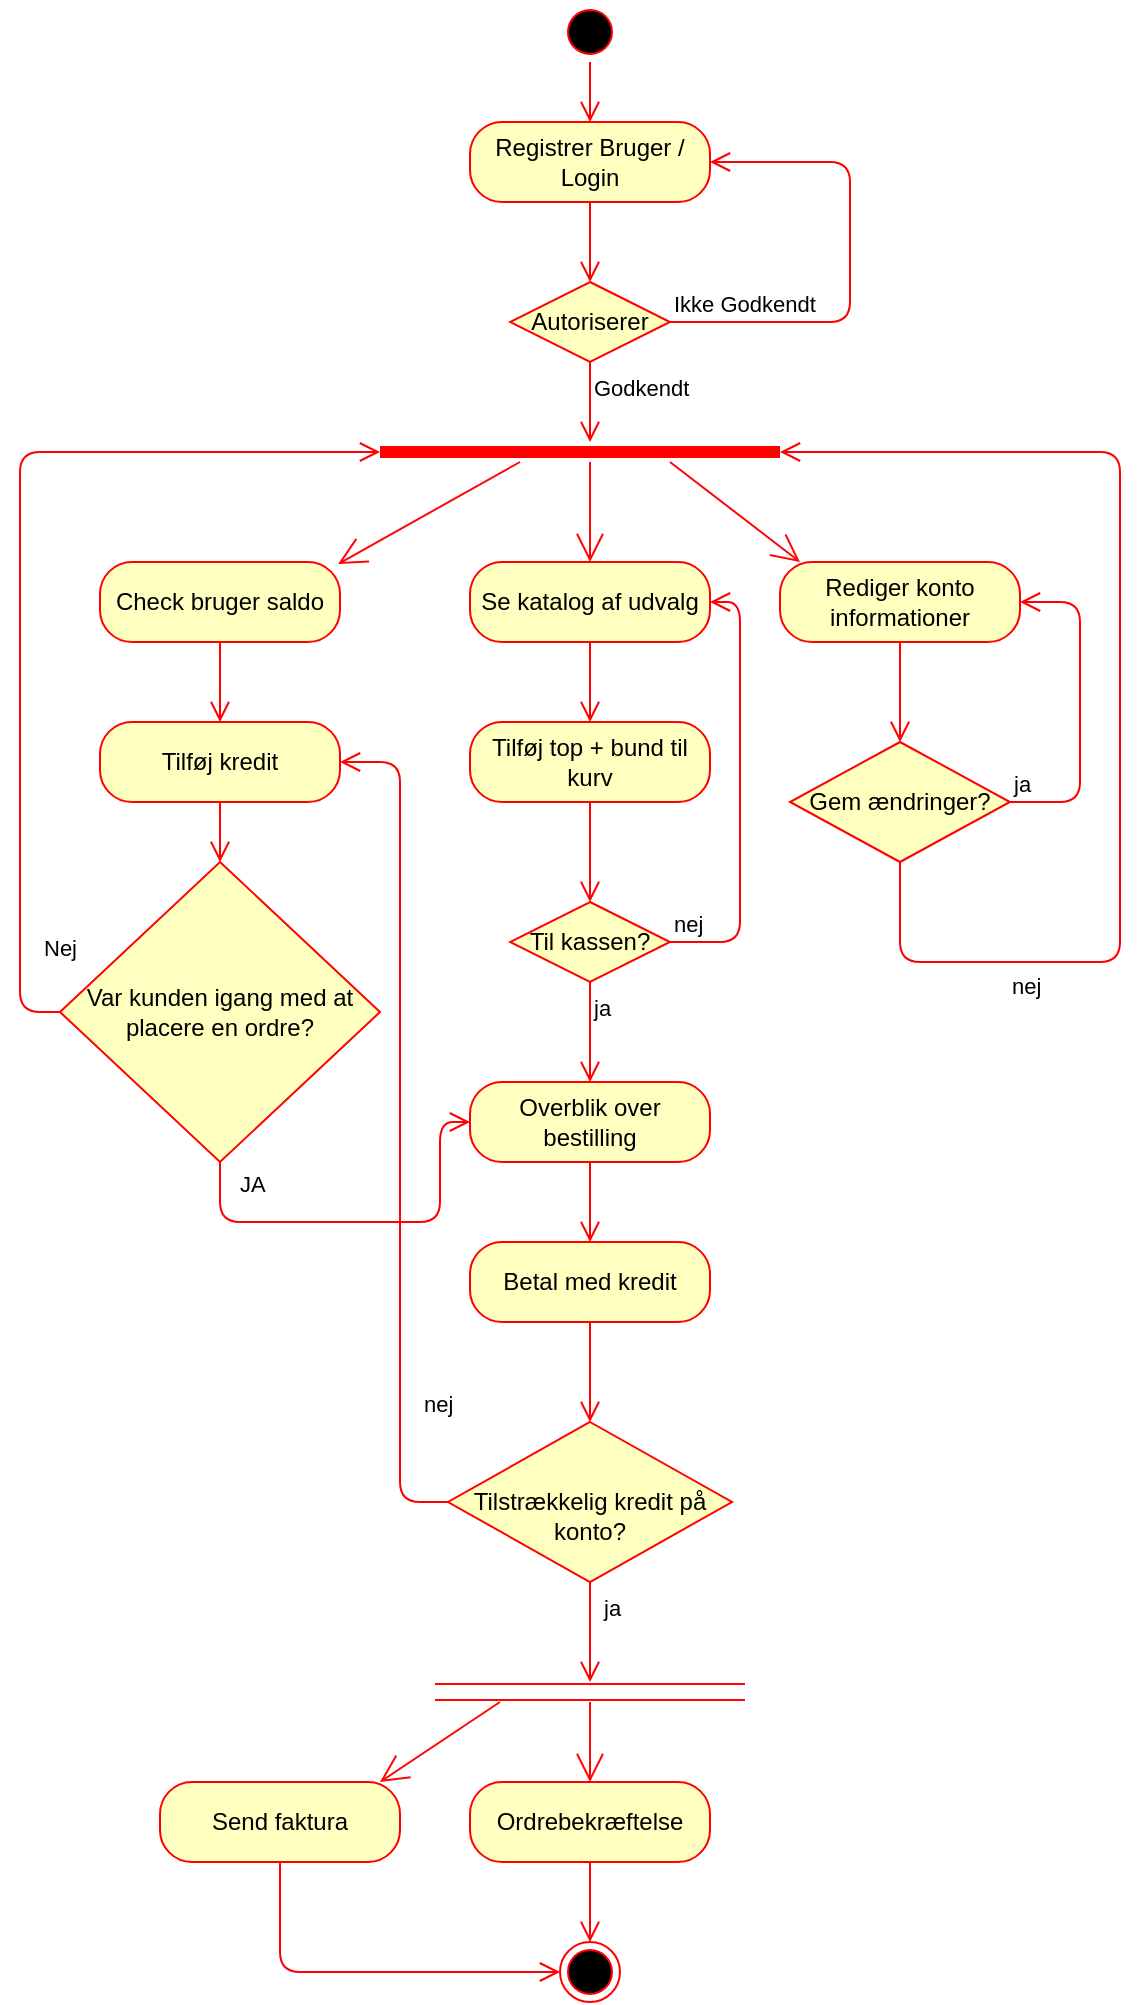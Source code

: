 <mxfile version="12.1.3" type="google" pages="1"><diagram id="BHIDL1DL6a8H2Fus9jLK" name="Page-1"><mxGraphModel dx="1600" dy="785" grid="1" gridSize="10" guides="1" tooltips="1" connect="1" arrows="1" fold="1" page="1" pageScale="1" pageWidth="850" pageHeight="1100" math="0" shadow="0"><root><mxCell id="0"/><mxCell id="1" parent="0"/><mxCell id="HBtQ0lTCj_vWH9rldzQW-1" value="Registrer Bruger / Login" style="rounded=1;whiteSpace=wrap;html=1;arcSize=40;fontColor=#000000;fillColor=#ffffc0;strokeColor=#ff0000;" parent="1" vertex="1"><mxGeometry x="365" y="130" width="120" height="40" as="geometry"/></mxCell><mxCell id="HBtQ0lTCj_vWH9rldzQW-2" value="" style="edgeStyle=orthogonalEdgeStyle;html=1;verticalAlign=bottom;endArrow=open;endSize=8;strokeColor=#ff0000;" parent="1" source="HBtQ0lTCj_vWH9rldzQW-1" edge="1"><mxGeometry relative="1" as="geometry"><mxPoint x="425" y="210" as="targetPoint"/></mxGeometry></mxCell><mxCell id="HBtQ0lTCj_vWH9rldzQW-5" value="Autoriserer" style="rhombus;whiteSpace=wrap;html=1;fillColor=#ffffc0;strokeColor=#ff0000;" parent="1" vertex="1"><mxGeometry x="385" y="210" width="80" height="40" as="geometry"/></mxCell><mxCell id="HBtQ0lTCj_vWH9rldzQW-6" value="Ikke Godkendt" style="edgeStyle=orthogonalEdgeStyle;html=1;align=left;verticalAlign=bottom;endArrow=open;endSize=8;strokeColor=#ff0000;entryX=1;entryY=0.5;entryDx=0;entryDy=0;exitX=1;exitY=0.5;exitDx=0;exitDy=0;" parent="1" source="HBtQ0lTCj_vWH9rldzQW-5" target="HBtQ0lTCj_vWH9rldzQW-1" edge="1"><mxGeometry x="-1" relative="1" as="geometry"><mxPoint x="565" y="310" as="targetPoint"/><Array as="points"><mxPoint x="555" y="230"/><mxPoint x="555" y="150"/></Array></mxGeometry></mxCell><mxCell id="HBtQ0lTCj_vWH9rldzQW-7" value="Godkendt" style="edgeStyle=orthogonalEdgeStyle;html=1;align=left;verticalAlign=top;endArrow=open;endSize=8;strokeColor=#ff0000;" parent="1" source="HBtQ0lTCj_vWH9rldzQW-5" edge="1"><mxGeometry x="-1" relative="1" as="geometry"><mxPoint x="425" y="290" as="targetPoint"/><Array as="points"><mxPoint x="425" y="280"/></Array></mxGeometry></mxCell><mxCell id="HBtQ0lTCj_vWH9rldzQW-10" value="Check bruger saldo" style="rounded=1;whiteSpace=wrap;html=1;arcSize=40;fontColor=#000000;fillColor=#ffffc0;strokeColor=#ff0000;" parent="1" vertex="1"><mxGeometry x="180" y="350" width="120" height="40" as="geometry"/></mxCell><mxCell id="HBtQ0lTCj_vWH9rldzQW-11" value="" style="edgeStyle=orthogonalEdgeStyle;html=1;verticalAlign=bottom;endArrow=open;endSize=8;strokeColor=#ff0000;shadow=0;exitX=0.5;exitY=1;exitDx=0;exitDy=0;" parent="1" source="HBtQ0lTCj_vWH9rldzQW-10" edge="1"><mxGeometry relative="1" as="geometry"><mxPoint x="240" y="430" as="targetPoint"/><Array as="points"><mxPoint x="240" y="410"/><mxPoint x="240" y="410"/></Array></mxGeometry></mxCell><mxCell id="HBtQ0lTCj_vWH9rldzQW-13" value="" style="ellipse;html=1;shape=startState;fillColor=#000000;strokeColor=#ff0000;" parent="1" vertex="1"><mxGeometry x="410" y="70" width="30" height="30" as="geometry"/></mxCell><mxCell id="HBtQ0lTCj_vWH9rldzQW-14" value="" style="edgeStyle=orthogonalEdgeStyle;html=1;verticalAlign=bottom;endArrow=open;endSize=8;strokeColor=#ff0000;shadow=0;" parent="1" source="HBtQ0lTCj_vWH9rldzQW-13" edge="1"><mxGeometry relative="1" as="geometry"><mxPoint x="425" y="130" as="targetPoint"/></mxGeometry></mxCell><mxCell id="HBtQ0lTCj_vWH9rldzQW-16" value="" style="endArrow=open;endFill=1;endSize=12;html=1;shadow=0;strokeColor=#FF0505;strokeWidth=1;entryX=0.992;entryY=0.025;entryDx=0;entryDy=0;entryPerimeter=0;" parent="1" target="HBtQ0lTCj_vWH9rldzQW-10" edge="1"><mxGeometry width="160" relative="1" as="geometry"><mxPoint x="390" y="300" as="sourcePoint"/><mxPoint x="310" y="350" as="targetPoint"/></mxGeometry></mxCell><mxCell id="HBtQ0lTCj_vWH9rldzQW-18" value="Tilføj kredit" style="rounded=1;whiteSpace=wrap;html=1;arcSize=40;fontColor=#000000;fillColor=#ffffc0;strokeColor=#ff0000;" parent="1" vertex="1"><mxGeometry x="180" y="430" width="120" height="40" as="geometry"/></mxCell><mxCell id="HBtQ0lTCj_vWH9rldzQW-22" value="" style="endArrow=open;endFill=1;endSize=12;html=1;shadow=0;strokeColor=#FF0505;strokeWidth=1;" parent="1" edge="1"><mxGeometry width="160" relative="1" as="geometry"><mxPoint x="425" y="300" as="sourcePoint"/><mxPoint x="425" y="350" as="targetPoint"/></mxGeometry></mxCell><mxCell id="HBtQ0lTCj_vWH9rldzQW-23" value="Se katalog af udvalg" style="rounded=1;whiteSpace=wrap;html=1;arcSize=40;fontColor=#000000;fillColor=#ffffc0;strokeColor=#ff0000;" parent="1" vertex="1"><mxGeometry x="365" y="350" width="120" height="40" as="geometry"/></mxCell><mxCell id="HBtQ0lTCj_vWH9rldzQW-24" value="" style="edgeStyle=orthogonalEdgeStyle;html=1;verticalAlign=bottom;endArrow=open;endSize=8;strokeColor=#ff0000;shadow=0;" parent="1" source="HBtQ0lTCj_vWH9rldzQW-23" edge="1"><mxGeometry relative="1" as="geometry"><mxPoint x="425" y="430" as="targetPoint"/></mxGeometry></mxCell><mxCell id="HBtQ0lTCj_vWH9rldzQW-25" value="Tilføj top + bund til kurv" style="rounded=1;whiteSpace=wrap;html=1;arcSize=40;fontColor=#000000;fillColor=#ffffc0;strokeColor=#ff0000;" parent="1" vertex="1"><mxGeometry x="365" y="430" width="120" height="40" as="geometry"/></mxCell><mxCell id="HBtQ0lTCj_vWH9rldzQW-26" value="" style="edgeStyle=orthogonalEdgeStyle;html=1;verticalAlign=bottom;endArrow=open;endSize=8;strokeColor=#ff0000;shadow=0;" parent="1" source="HBtQ0lTCj_vWH9rldzQW-25" edge="1"><mxGeometry relative="1" as="geometry"><mxPoint x="425" y="520" as="targetPoint"/></mxGeometry></mxCell><mxCell id="HBtQ0lTCj_vWH9rldzQW-27" value="" style="endArrow=open;endFill=1;endSize=12;html=1;shadow=0;strokeColor=#FF0505;strokeWidth=1;" parent="1" edge="1"><mxGeometry width="160" relative="1" as="geometry"><mxPoint x="465" y="300" as="sourcePoint"/><mxPoint x="530" y="350" as="targetPoint"/></mxGeometry></mxCell><mxCell id="HBtQ0lTCj_vWH9rldzQW-28" value="Rediger konto informationer" style="rounded=1;whiteSpace=wrap;html=1;arcSize=40;fontColor=#000000;fillColor=#ffffc0;strokeColor=#ff0000;" parent="1" vertex="1"><mxGeometry x="520" y="350" width="120" height="40" as="geometry"/></mxCell><mxCell id="HBtQ0lTCj_vWH9rldzQW-29" value="" style="edgeStyle=orthogonalEdgeStyle;html=1;verticalAlign=bottom;endArrow=open;endSize=8;strokeColor=#ff0000;shadow=0;" parent="1" source="HBtQ0lTCj_vWH9rldzQW-28" edge="1"><mxGeometry relative="1" as="geometry"><mxPoint x="580" y="440" as="targetPoint"/></mxGeometry></mxCell><mxCell id="HBtQ0lTCj_vWH9rldzQW-32" value="Til kassen?" style="rhombus;whiteSpace=wrap;html=1;fillColor=#ffffc0;strokeColor=#ff0000;" parent="1" vertex="1"><mxGeometry x="385" y="520" width="80" height="40" as="geometry"/></mxCell><mxCell id="HBtQ0lTCj_vWH9rldzQW-33" value="nej" style="edgeStyle=orthogonalEdgeStyle;html=1;align=left;verticalAlign=bottom;endArrow=open;endSize=8;strokeColor=#ff0000;shadow=0;entryX=1;entryY=0.5;entryDx=0;entryDy=0;" parent="1" source="HBtQ0lTCj_vWH9rldzQW-32" target="HBtQ0lTCj_vWH9rldzQW-23" edge="1"><mxGeometry x="-1" relative="1" as="geometry"><mxPoint x="565" y="540" as="targetPoint"/><Array as="points"><mxPoint x="500" y="540"/><mxPoint x="500" y="370"/></Array></mxGeometry></mxCell><mxCell id="HBtQ0lTCj_vWH9rldzQW-34" value="ja" style="edgeStyle=orthogonalEdgeStyle;html=1;align=left;verticalAlign=top;endArrow=open;endSize=8;strokeColor=#ff0000;shadow=0;" parent="1" source="HBtQ0lTCj_vWH9rldzQW-32" edge="1"><mxGeometry x="-1" relative="1" as="geometry"><mxPoint x="425" y="610" as="targetPoint"/></mxGeometry></mxCell><mxCell id="HBtQ0lTCj_vWH9rldzQW-35" value="Overblik over bestilling" style="rounded=1;whiteSpace=wrap;html=1;arcSize=40;fontColor=#000000;fillColor=#ffffc0;strokeColor=#ff0000;" parent="1" vertex="1"><mxGeometry x="365" y="610" width="120" height="40" as="geometry"/></mxCell><mxCell id="HBtQ0lTCj_vWH9rldzQW-36" value="" style="edgeStyle=orthogonalEdgeStyle;html=1;verticalAlign=bottom;endArrow=open;endSize=8;strokeColor=#ff0000;shadow=0;" parent="1" source="HBtQ0lTCj_vWH9rldzQW-35" edge="1"><mxGeometry relative="1" as="geometry"><mxPoint x="425" y="690" as="targetPoint"/></mxGeometry></mxCell><mxCell id="HBtQ0lTCj_vWH9rldzQW-37" value="Betal med kredit" style="rounded=1;whiteSpace=wrap;html=1;arcSize=40;fontColor=#000000;fillColor=#ffffc0;strokeColor=#ff0000;" parent="1" vertex="1"><mxGeometry x="365" y="690" width="120" height="40" as="geometry"/></mxCell><mxCell id="HBtQ0lTCj_vWH9rldzQW-38" value="" style="edgeStyle=orthogonalEdgeStyle;html=1;verticalAlign=bottom;endArrow=open;endSize=8;strokeColor=#ff0000;shadow=0;" parent="1" source="HBtQ0lTCj_vWH9rldzQW-37" edge="1"><mxGeometry relative="1" as="geometry"><mxPoint x="425" y="780" as="targetPoint"/></mxGeometry></mxCell><mxCell id="HBtQ0lTCj_vWH9rldzQW-39" value="&lt;font style=&quot;font-size: 12px ; line-height: 120%&quot;&gt;&lt;br&gt;Tilstrækkelig kredit på konto?&lt;/font&gt;" style="rhombus;whiteSpace=wrap;html=1;fillColor=#ffffc0;strokeColor=#ff0000;" parent="1" vertex="1"><mxGeometry x="354" y="780" width="142" height="80" as="geometry"/></mxCell><mxCell id="HBtQ0lTCj_vWH9rldzQW-40" value="nej" style="edgeStyle=orthogonalEdgeStyle;html=1;align=left;verticalAlign=bottom;endArrow=open;endSize=8;strokeColor=#ff0000;shadow=0;exitX=0;exitY=0.5;exitDx=0;exitDy=0;entryX=1;entryY=0.5;entryDx=0;entryDy=0;" parent="1" source="HBtQ0lTCj_vWH9rldzQW-39" target="HBtQ0lTCj_vWH9rldzQW-18" edge="1"><mxGeometry x="-0.698" y="-10" relative="1" as="geometry"><mxPoint x="320" y="470" as="targetPoint"/><mxPoint x="354" y="810" as="sourcePoint"/><Array as="points"><mxPoint x="330" y="820"/><mxPoint x="330" y="450"/></Array><mxPoint as="offset"/></mxGeometry></mxCell><mxCell id="HBtQ0lTCj_vWH9rldzQW-41" value="ja" style="edgeStyle=orthogonalEdgeStyle;html=1;align=left;verticalAlign=top;endArrow=open;endSize=8;strokeColor=#ff0000;shadow=0;" parent="1" edge="1"><mxGeometry x="-1" y="5" relative="1" as="geometry"><mxPoint x="425" y="910" as="targetPoint"/><mxPoint x="425" y="860" as="sourcePoint"/><mxPoint as="offset"/></mxGeometry></mxCell><mxCell id="HBtQ0lTCj_vWH9rldzQW-51" value="" style="shape=link;html=1;shadow=0;strokeColor=#FF0505;strokeWidth=1;width=8;" parent="1" edge="1"><mxGeometry width="50" height="50" relative="1" as="geometry"><mxPoint x="347.5" y="915" as="sourcePoint"/><mxPoint x="502.5" y="915" as="targetPoint"/></mxGeometry></mxCell><mxCell id="HBtQ0lTCj_vWH9rldzQW-52" value="" style="endArrow=open;endFill=1;endSize=12;html=1;shadow=0;strokeColor=#FF0505;strokeWidth=1;" parent="1" edge="1"><mxGeometry width="160" relative="1" as="geometry"><mxPoint x="380" y="920" as="sourcePoint"/><mxPoint x="320" y="960" as="targetPoint"/></mxGeometry></mxCell><mxCell id="HBtQ0lTCj_vWH9rldzQW-53" value="Send faktura" style="rounded=1;whiteSpace=wrap;html=1;arcSize=40;fontColor=#000000;fillColor=#ffffc0;strokeColor=#ff0000;" parent="1" vertex="1"><mxGeometry x="210" y="960" width="120" height="40" as="geometry"/></mxCell><mxCell id="HBtQ0lTCj_vWH9rldzQW-54" value="" style="edgeStyle=orthogonalEdgeStyle;html=1;verticalAlign=bottom;endArrow=open;endSize=8;strokeColor=#ff0000;shadow=0;entryX=0;entryY=0.5;entryDx=0;entryDy=0;" parent="1" source="HBtQ0lTCj_vWH9rldzQW-53" target="HBtQ0lTCj_vWH9rldzQW-59" edge="1"><mxGeometry relative="1" as="geometry"><mxPoint x="270" y="1060" as="targetPoint"/><Array as="points"><mxPoint x="270" y="1055"/></Array></mxGeometry></mxCell><mxCell id="HBtQ0lTCj_vWH9rldzQW-55" value="Ordrebekræftelse" style="rounded=1;whiteSpace=wrap;html=1;arcSize=40;fontColor=#000000;fillColor=#ffffc0;strokeColor=#ff0000;" parent="1" vertex="1"><mxGeometry x="365" y="960" width="120" height="40" as="geometry"/></mxCell><mxCell id="HBtQ0lTCj_vWH9rldzQW-56" value="" style="edgeStyle=orthogonalEdgeStyle;html=1;verticalAlign=bottom;endArrow=open;endSize=8;strokeColor=#ff0000;shadow=0;" parent="1" source="HBtQ0lTCj_vWH9rldzQW-55" edge="1"><mxGeometry relative="1" as="geometry"><mxPoint x="425" y="1040" as="targetPoint"/></mxGeometry></mxCell><mxCell id="HBtQ0lTCj_vWH9rldzQW-57" value="" style="endArrow=open;endFill=1;endSize=12;html=1;shadow=0;strokeColor=#FF0505;strokeWidth=1;entryX=0.5;entryY=0;entryDx=0;entryDy=0;" parent="1" target="HBtQ0lTCj_vWH9rldzQW-55" edge="1"><mxGeometry width="160" relative="1" as="geometry"><mxPoint x="425" y="920" as="sourcePoint"/><mxPoint x="645" y="950" as="targetPoint"/></mxGeometry></mxCell><mxCell id="HBtQ0lTCj_vWH9rldzQW-59" value="" style="ellipse;html=1;shape=endState;fillColor=#000000;strokeColor=#ff0000;" parent="1" vertex="1"><mxGeometry x="410" y="1040" width="30" height="30" as="geometry"/></mxCell><mxCell id="HBtQ0lTCj_vWH9rldzQW-60" value="Gem ændringer?" style="rhombus;whiteSpace=wrap;html=1;fillColor=#ffffc0;strokeColor=#ff0000;" parent="1" vertex="1"><mxGeometry x="525" y="440" width="110" height="60" as="geometry"/></mxCell><mxCell id="HBtQ0lTCj_vWH9rldzQW-61" value="ja" style="edgeStyle=orthogonalEdgeStyle;html=1;align=left;verticalAlign=bottom;endArrow=open;endSize=8;strokeColor=#ff0000;shadow=0;entryX=1;entryY=0.5;entryDx=0;entryDy=0;" parent="1" source="HBtQ0lTCj_vWH9rldzQW-60" target="HBtQ0lTCj_vWH9rldzQW-28" edge="1"><mxGeometry x="-1" relative="1" as="geometry"><mxPoint x="720" y="460" as="targetPoint"/><Array as="points"><mxPoint x="670" y="470"/><mxPoint x="670" y="370"/></Array></mxGeometry></mxCell><mxCell id="HBtQ0lTCj_vWH9rldzQW-62" value="nej" style="edgeStyle=orthogonalEdgeStyle;html=1;align=left;verticalAlign=top;endArrow=open;endSize=8;strokeColor=#ff0000;shadow=0;spacingLeft=4;entryX=1;entryY=0.5;entryDx=0;entryDy=0;entryPerimeter=0;" parent="1" edge="1" target="NTZ8YiJiSL5z-ek07wCa-1"><mxGeometry x="-0.832" y="50" relative="1" as="geometry"><mxPoint x="515" y="290" as="targetPoint"/><mxPoint x="580" y="500" as="sourcePoint"/><Array as="points"><mxPoint x="580" y="550"/><mxPoint x="690" y="550"/><mxPoint x="690" y="295"/></Array><mxPoint as="offset"/></mxGeometry></mxCell><mxCell id="NTZ8YiJiSL5z-ek07wCa-1" value="" style="shape=line;html=1;strokeWidth=6;strokeColor=#ff0000;" vertex="1" parent="1"><mxGeometry x="320" y="290" width="200" height="10" as="geometry"/></mxCell><mxCell id="NTZ8YiJiSL5z-ek07wCa-3" value="Var kunden igang med at placere en ordre?" style="rhombus;whiteSpace=wrap;html=1;fillColor=#ffffc0;strokeColor=#ff0000;" vertex="1" parent="1"><mxGeometry x="160" y="500" width="160" height="150" as="geometry"/></mxCell><mxCell id="NTZ8YiJiSL5z-ek07wCa-4" value="JA" style="edgeStyle=orthogonalEdgeStyle;html=1;align=left;verticalAlign=bottom;endArrow=open;endSize=8;strokeColor=#ff0000;entryX=0;entryY=0.5;entryDx=0;entryDy=0;" edge="1" source="NTZ8YiJiSL5z-ek07wCa-3" parent="1" target="HBtQ0lTCj_vWH9rldzQW-35"><mxGeometry x="-0.628" y="10" relative="1" as="geometry"><mxPoint x="390" y="910" as="targetPoint"/><Array as="points"><mxPoint x="240" y="680"/><mxPoint x="350" y="680"/><mxPoint x="350" y="630"/></Array><mxPoint as="offset"/></mxGeometry></mxCell><mxCell id="NTZ8YiJiSL5z-ek07wCa-5" value="Nej" style="edgeStyle=orthogonalEdgeStyle;html=1;align=left;verticalAlign=top;endArrow=open;endSize=8;strokeColor=#ff0000;entryX=0;entryY=0.5;entryDx=0;entryDy=0;entryPerimeter=0;" edge="1" source="NTZ8YiJiSL5z-ek07wCa-3" parent="1" target="NTZ8YiJiSL5z-ek07wCa-1"><mxGeometry x="-0.729" y="-10" relative="1" as="geometry"><mxPoint x="170" y="590" as="targetPoint"/><Array as="points"><mxPoint x="140" y="575"/><mxPoint x="140" y="295"/></Array><mxPoint as="offset"/></mxGeometry></mxCell><mxCell id="NTZ8YiJiSL5z-ek07wCa-7" value="" style="edgeStyle=orthogonalEdgeStyle;html=1;verticalAlign=bottom;endArrow=open;endSize=8;strokeColor=#ff0000;shadow=0;exitX=0.5;exitY=1;exitDx=0;exitDy=0;entryX=0.5;entryY=0;entryDx=0;entryDy=0;" edge="1" parent="1" source="HBtQ0lTCj_vWH9rldzQW-18" target="NTZ8YiJiSL5z-ek07wCa-3"><mxGeometry relative="1" as="geometry"><mxPoint x="250" y="440" as="targetPoint"/><Array as="points"><mxPoint x="240" y="490"/><mxPoint x="240" y="490"/></Array><mxPoint x="250" y="400" as="sourcePoint"/></mxGeometry></mxCell></root></mxGraphModel></diagram></mxfile>